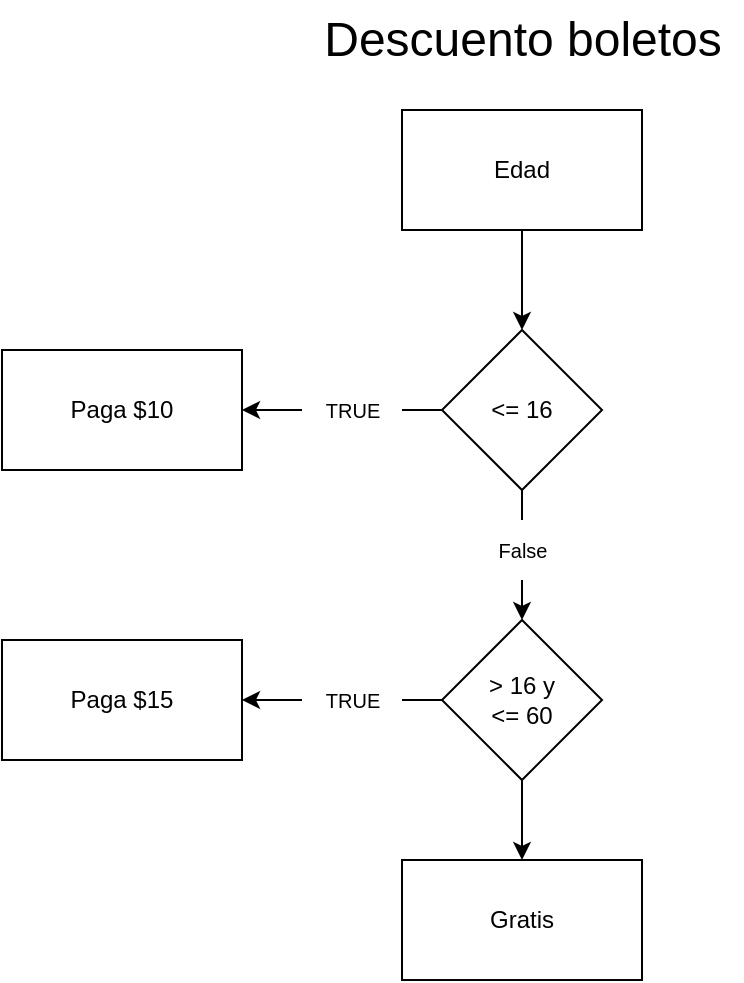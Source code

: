 <mxfile>
    <diagram id="Oi-GcEzS0GOjSE3pzhBr" name="Page-1">
        <mxGraphModel dx="657" dy="604" grid="1" gridSize="10" guides="1" tooltips="1" connect="1" arrows="1" fold="1" page="1" pageScale="1" pageWidth="850" pageHeight="1100" math="0" shadow="0">
            <root>
                <mxCell id="0"/>
                <mxCell id="1" parent="0"/>
                <mxCell id="4" value="" style="edgeStyle=none;html=1;" edge="1" parent="1" source="2" target="3">
                    <mxGeometry relative="1" as="geometry"/>
                </mxCell>
                <mxCell id="2" value="Edad" style="rounded=0;whiteSpace=wrap;html=1;" vertex="1" parent="1">
                    <mxGeometry x="350" y="95" width="120" height="60" as="geometry"/>
                </mxCell>
                <mxCell id="19" value="" style="edgeStyle=none;html=1;fontSize=10;startArrow=none;" edge="1" parent="1" source="20" target="16">
                    <mxGeometry relative="1" as="geometry"/>
                </mxCell>
                <mxCell id="33" value="" style="edgeStyle=none;html=1;fontSize=10;startArrow=none;" edge="1" parent="1" source="17" target="29">
                    <mxGeometry relative="1" as="geometry"/>
                </mxCell>
                <mxCell id="3" value="&amp;lt;= 16" style="rhombus;whiteSpace=wrap;html=1;" vertex="1" parent="1">
                    <mxGeometry x="370" y="205" width="80" height="80" as="geometry"/>
                </mxCell>
                <mxCell id="5" value="&lt;font style=&quot;font-size: 24px;&quot;&gt;Descuento boletos&lt;/font&gt;" style="text;html=1;align=center;verticalAlign=middle;resizable=0;points=[];autosize=1;strokeColor=none;fillColor=none;" vertex="1" parent="1">
                    <mxGeometry x="300" y="40" width="220" height="40" as="geometry"/>
                </mxCell>
                <mxCell id="32" value="" style="edgeStyle=none;html=1;fontSize=10;startArrow=none;" edge="1" parent="1" source="27" target="30">
                    <mxGeometry relative="1" as="geometry"/>
                </mxCell>
                <mxCell id="37" value="" style="edgeStyle=none;html=1;fontSize=10;" edge="1" parent="1" source="16" target="36">
                    <mxGeometry relative="1" as="geometry"/>
                </mxCell>
                <mxCell id="16" value="&amp;gt; 16 y&lt;br&gt;&amp;lt;= 60" style="rhombus;whiteSpace=wrap;html=1;" vertex="1" parent="1">
                    <mxGeometry x="370" y="350" width="80" height="80" as="geometry"/>
                </mxCell>
                <mxCell id="21" value="" style="edgeStyle=none;html=1;fontSize=10;endArrow=none;" edge="1" parent="1" source="3" target="20">
                    <mxGeometry relative="1" as="geometry">
                        <mxPoint x="410" y="285" as="sourcePoint"/>
                        <mxPoint x="410" y="350" as="targetPoint"/>
                    </mxGeometry>
                </mxCell>
                <mxCell id="20" value="False" style="text;html=1;align=center;verticalAlign=middle;resizable=0;points=[];autosize=1;strokeColor=none;fillColor=none;fontSize=10;" vertex="1" parent="1">
                    <mxGeometry x="385" y="300" width="50" height="30" as="geometry"/>
                </mxCell>
                <mxCell id="29" value="Paga $10" style="rounded=0;whiteSpace=wrap;html=1;" vertex="1" parent="1">
                    <mxGeometry x="150" y="215" width="120" height="60" as="geometry"/>
                </mxCell>
                <mxCell id="30" value="Paga $15" style="rounded=0;whiteSpace=wrap;html=1;" vertex="1" parent="1">
                    <mxGeometry x="150" y="360" width="120" height="60" as="geometry"/>
                </mxCell>
                <mxCell id="34" value="" style="edgeStyle=none;html=1;fontSize=10;endArrow=none;" edge="1" parent="1" source="3" target="17">
                    <mxGeometry relative="1" as="geometry">
                        <mxPoint x="370" y="245" as="sourcePoint"/>
                        <mxPoint x="270" y="245" as="targetPoint"/>
                    </mxGeometry>
                </mxCell>
                <mxCell id="17" value="TRUE" style="text;html=1;align=center;verticalAlign=middle;resizable=0;points=[];autosize=1;strokeColor=none;fillColor=none;fontSize=10;" vertex="1" parent="1">
                    <mxGeometry x="300" y="230" width="50" height="30" as="geometry"/>
                </mxCell>
                <mxCell id="35" value="" style="edgeStyle=none;html=1;fontSize=10;endArrow=none;" edge="1" parent="1" source="16" target="27">
                    <mxGeometry relative="1" as="geometry">
                        <mxPoint x="370" y="390" as="sourcePoint"/>
                        <mxPoint x="270" y="390" as="targetPoint"/>
                    </mxGeometry>
                </mxCell>
                <mxCell id="27" value="TRUE" style="text;html=1;align=center;verticalAlign=middle;resizable=0;points=[];autosize=1;strokeColor=none;fillColor=none;fontSize=10;" vertex="1" parent="1">
                    <mxGeometry x="300" y="375" width="50" height="30" as="geometry"/>
                </mxCell>
                <mxCell id="36" value="Gratis" style="rounded=0;whiteSpace=wrap;html=1;" vertex="1" parent="1">
                    <mxGeometry x="350" y="470" width="120" height="60" as="geometry"/>
                </mxCell>
            </root>
        </mxGraphModel>
    </diagram>
</mxfile>